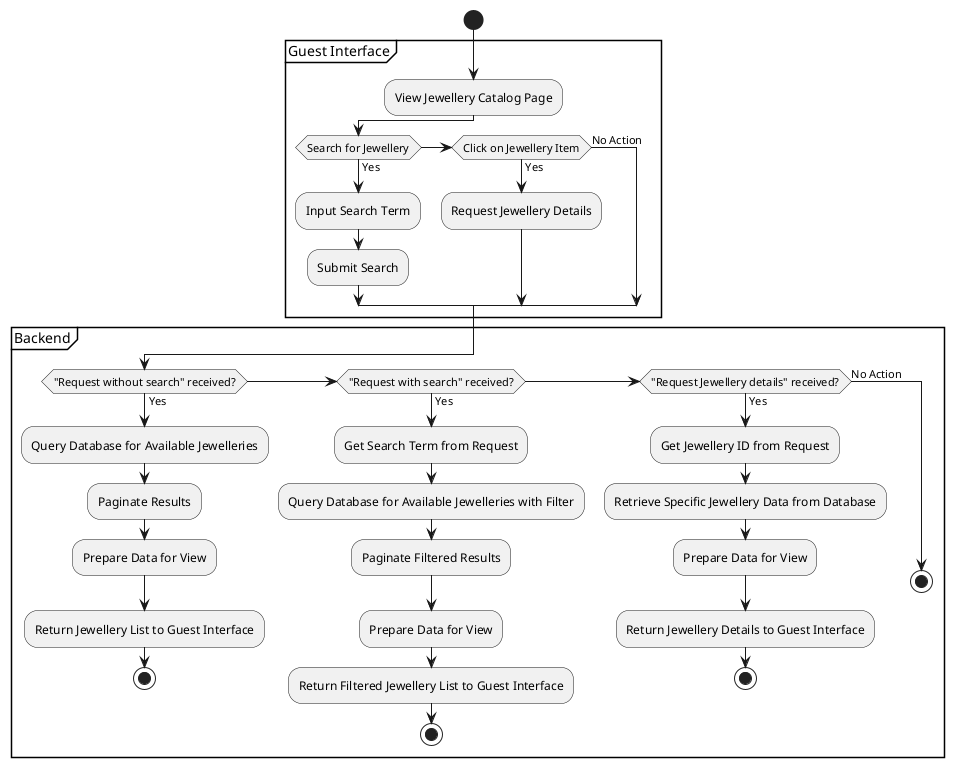 @startuml
start

partition "Guest Interface" {
  :View Jewellery Catalog Page;
  if (Search for Jewellery) then (Yes)
    :Input Search Term;
    :Submit Search;
  elseif (Click on Jewellery Item) then (Yes)
    :Request Jewellery Details;
  else (No Action)
    
  endif
}

partition "Backend" {
  if ("Request without search" received?) then (Yes)
    :Query Database for Available Jewelleries;
    :Paginate Results;
    :Prepare Data for View;
    :Return Jewellery List to Guest Interface;
    stop
  elseif ("Request with search" received?) then (Yes)
    :Get Search Term from Request;
    :Query Database for Available Jewelleries with Filter;
    :Paginate Filtered Results;
    :Prepare Data for View;
    :Return Filtered Jewellery List to Guest Interface;
    stop
  elseif ("Request Jewellery details" received?) then (Yes)
    :Get Jewellery ID from Request;
    :Retrieve Specific Jewellery Data from Database;
    :Prepare Data for View;
    :Return Jewellery Details to Guest Interface;
    stop
  else (No Action)
    stop
  endif
}
@enduml
